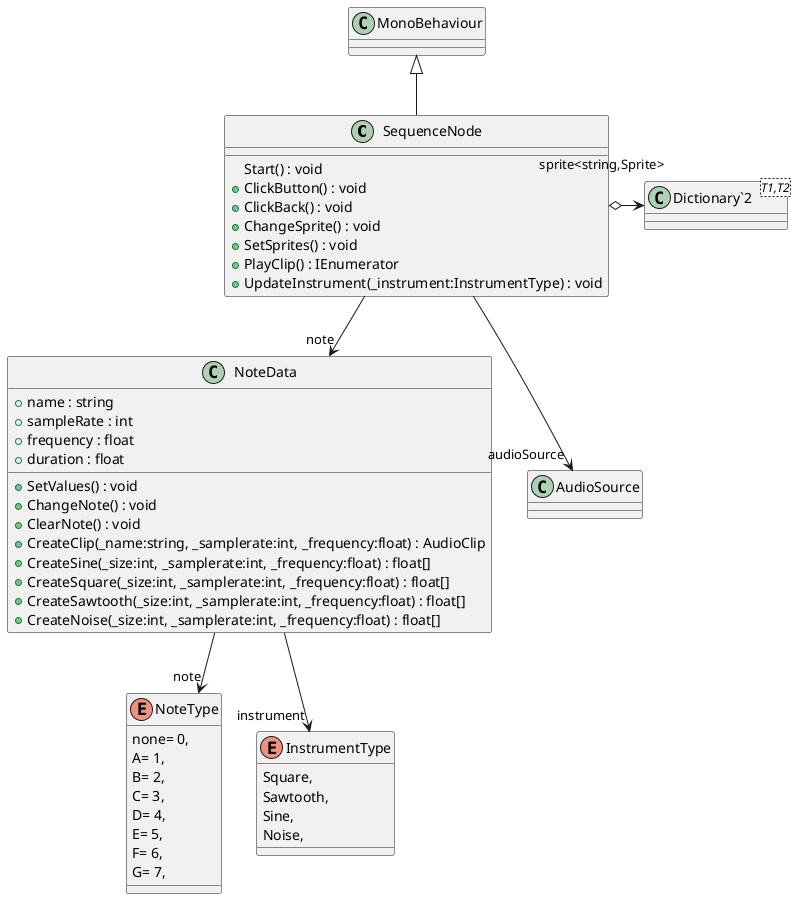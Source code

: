@startuml
class SequenceNode {
    Start() : void
    + ClickButton() : void
    + ClickBack() : void
    + ChangeSprite() : void
    + SetSprites() : void
    + PlayClip() : IEnumerator
    + UpdateInstrument(_instrument:InstrumentType) : void
}
enum NoteType {
    none= 0,
    A= 1,
    B= 2,
    C= 3,
    D= 4,
    E= 5,
    F= 6,
    G= 7,
}
enum InstrumentType {
    Square,
    Sawtooth,
    Sine,
    Noise,
}
class NoteData {
    + name : string
    + sampleRate : int
    + frequency : float
    + duration : float
    + SetValues() : void
    + ChangeNote() : void
    + ClearNote() : void
    + CreateClip(_name:string, _samplerate:int, _frequency:float) : AudioClip
    + CreateSine(_size:int, _samplerate:int, _frequency:float) : float[]
    + CreateSquare(_size:int, _samplerate:int, _frequency:float) : float[]
    + CreateSawtooth(_size:int, _samplerate:int, _frequency:float) : float[]
    + CreateNoise(_size:int, _samplerate:int, _frequency:float) : float[]
}
class "Dictionary`2"<T1,T2> {
}
MonoBehaviour <|-- SequenceNode
SequenceNode --> "note" NoteData
SequenceNode --> "audioSource" AudioSource
SequenceNode o-> "sprite<string,Sprite>" "Dictionary`2"
NoteData --> "note" NoteType
NoteData --> "instrument" InstrumentType
@enduml
